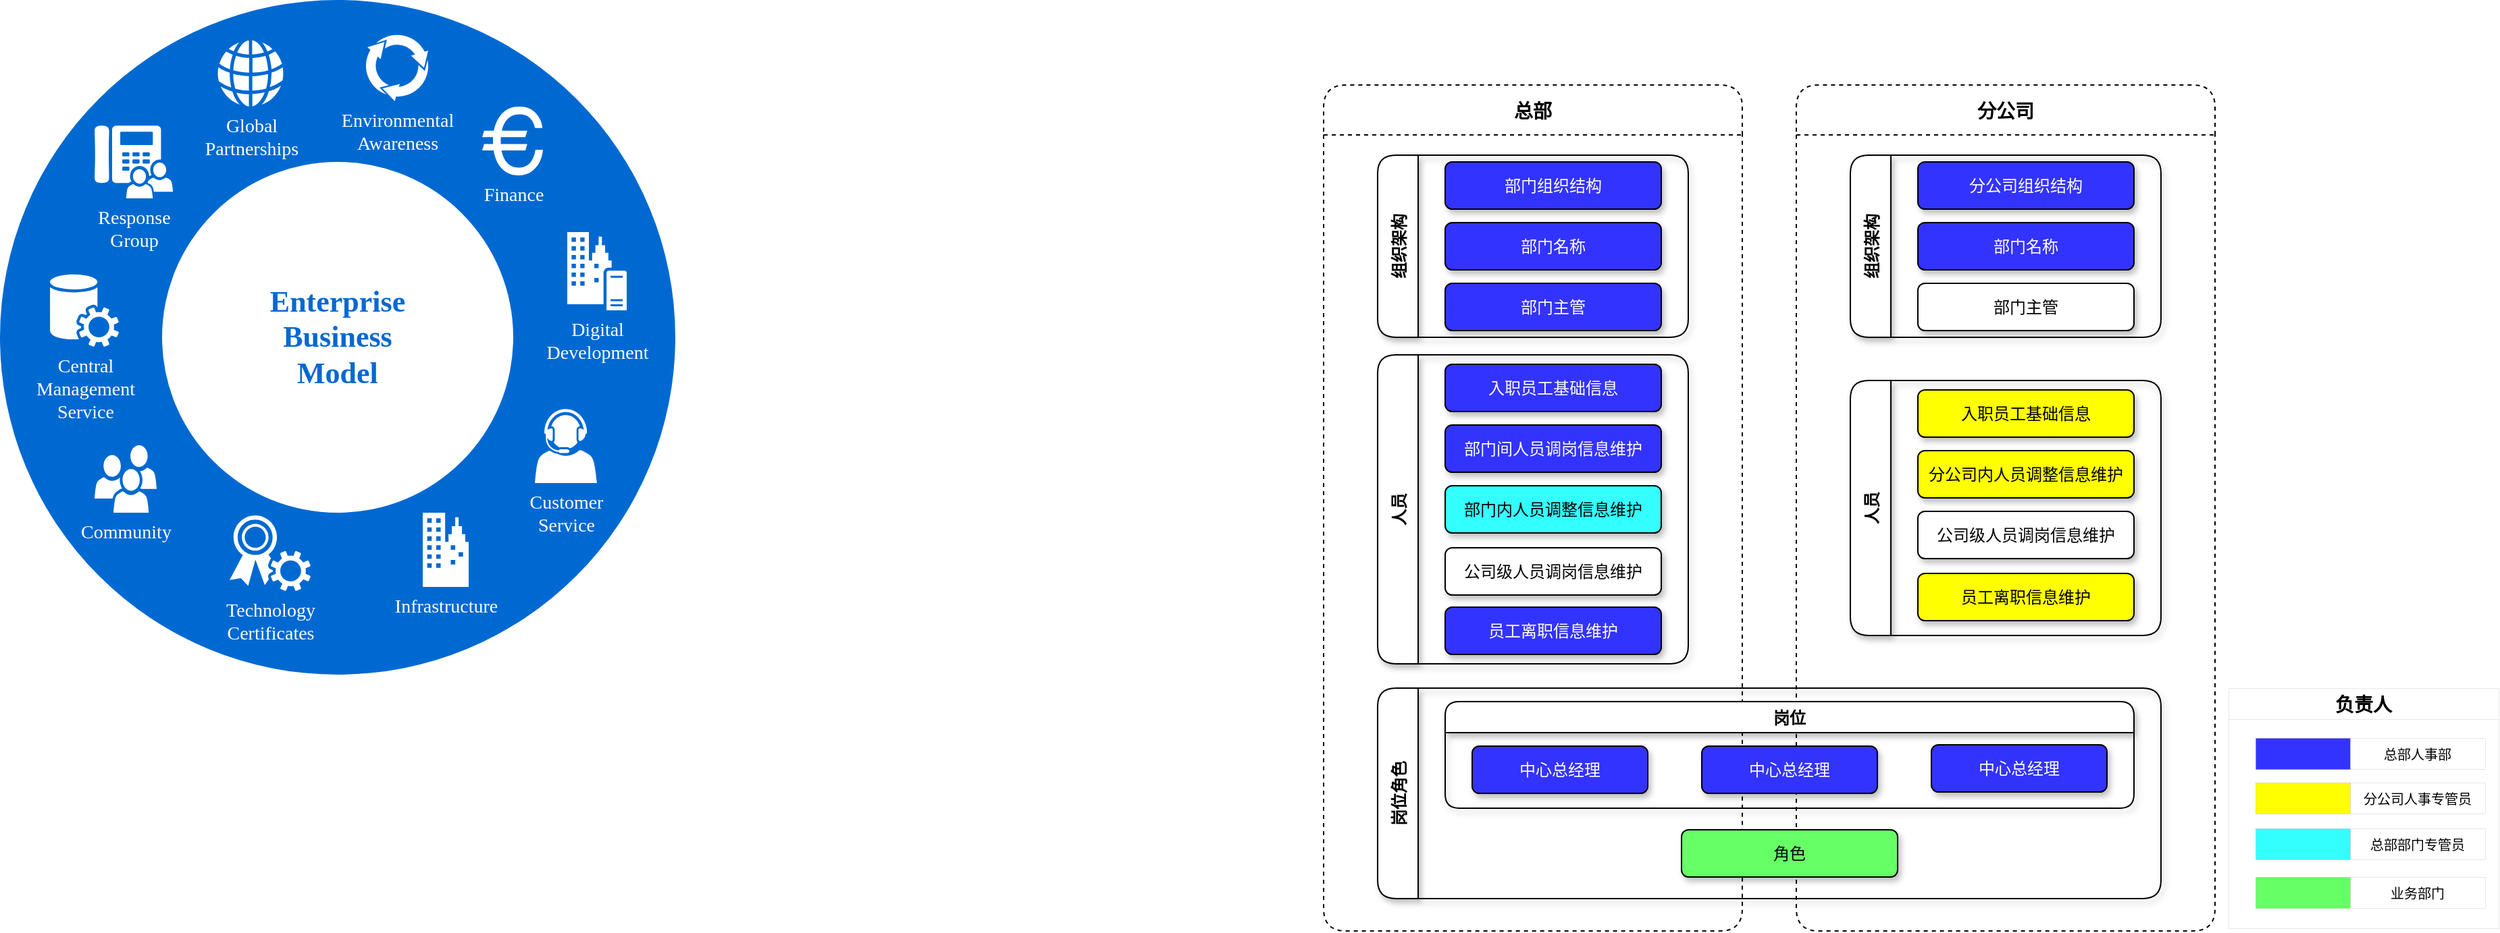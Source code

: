 <mxfile version="14.7.7" type="github">
  <diagram name="Page-1" id="3e8102d1-ef87-2e61-34e1-82d9a586fe2e">
    <mxGraphModel dx="920" dy="551" grid="1" gridSize="10" guides="1" tooltips="1" connect="1" arrows="1" fold="1" page="1" pageScale="1" pageWidth="1100" pageHeight="850" background="none" math="0" shadow="0">
      <root>
        <mxCell id="0" />
        <mxCell id="1" parent="0" />
        <mxCell id="Q0zfpDOD5F8L9mNNasFW-33" value="分公司" style="swimlane;rounded=1;dashed=1;startSize=37;fontSize=14;" vertex="1" parent="1">
          <mxGeometry x="1610" y="173" width="310" height="627" as="geometry" />
        </mxCell>
        <mxCell id="Q0zfpDOD5F8L9mNNasFW-16" value="人员" style="swimlane;horizontal=0;rounded=1;startSize=30;swimlaneLine=1;shadow=1;sketch=0;glass=0;" vertex="1" parent="Q0zfpDOD5F8L9mNNasFW-33">
          <mxGeometry x="40" y="219" width="230" height="189" as="geometry" />
        </mxCell>
        <mxCell id="Q0zfpDOD5F8L9mNNasFW-17" value="入职员工基础信息" style="rounded=1;whiteSpace=wrap;html=1;shadow=1;glass=0;sketch=0;fillColor=#FFFF00;" vertex="1" parent="Q0zfpDOD5F8L9mNNasFW-16">
          <mxGeometry x="50" y="7" width="160" height="35" as="geometry" />
        </mxCell>
        <mxCell id="Q0zfpDOD5F8L9mNNasFW-18" value="分公司内人员调整信息维护" style="rounded=1;whiteSpace=wrap;html=1;shadow=1;glass=0;sketch=0;fillColor=#FFFF00;" vertex="1" parent="Q0zfpDOD5F8L9mNNasFW-16">
          <mxGeometry x="50" y="52" width="160" height="35" as="geometry" />
        </mxCell>
        <mxCell id="Q0zfpDOD5F8L9mNNasFW-21" value="公司级人员调岗信息维护" style="rounded=1;whiteSpace=wrap;html=1;shadow=1;glass=0;sketch=0;" vertex="1" parent="Q0zfpDOD5F8L9mNNasFW-33">
          <mxGeometry x="90" y="316" width="160" height="35" as="geometry" />
        </mxCell>
        <mxCell id="Q0zfpDOD5F8L9mNNasFW-20" value="员工离职信息维护" style="rounded=1;whiteSpace=wrap;html=1;shadow=1;glass=0;sketch=0;fillColor=#FFFF00;" vertex="1" parent="Q0zfpDOD5F8L9mNNasFW-33">
          <mxGeometry x="90" y="362" width="160" height="35" as="geometry" />
        </mxCell>
        <mxCell id="70666756c84bb93c-1" value="" style="ellipse;whiteSpace=wrap;html=1;rounded=0;shadow=0;comic=0;strokeWidth=1;fontFamily=Verdana;fontSize=14;strokeColor=none;fillColor=#0069D1;" parent="1" vertex="1">
          <mxGeometry x="280" y="110" width="500" height="500" as="geometry" />
        </mxCell>
        <mxCell id="70666756c84bb93c-2" value="Enterprise&lt;div&gt;Business&lt;/div&gt;&lt;div&gt;Model&lt;/div&gt;" style="ellipse;whiteSpace=wrap;html=1;rounded=0;shadow=0;comic=0;strokeWidth=1;fontFamily=Verdana;fontSize=22;strokeColor=none;fillColor=#ffffff;fontColor=#0069D1;fontStyle=1" parent="1" vertex="1">
          <mxGeometry x="400" y="230" width="260" height="260" as="geometry" />
        </mxCell>
        <mxCell id="70666756c84bb93c-5" value="Community" style="shadow=0;dashed=0;html=1;strokeColor=none;fillColor=#ffffff;labelPosition=center;verticalLabelPosition=bottom;verticalAlign=top;shape=mxgraph.office.users.users;rounded=0;comic=0;fontFamily=Verdana;fontSize=14;fontColor=#FFFFFF;" parent="1" vertex="1">
          <mxGeometry x="350" y="440" width="46" height="50" as="geometry" />
        </mxCell>
        <mxCell id="70666756c84bb93c-6" value="Customer&lt;div&gt;Service&lt;/div&gt;" style="shadow=0;dashed=0;html=1;strokeColor=none;fillColor=#ffffff;labelPosition=center;verticalLabelPosition=bottom;verticalAlign=top;shape=mxgraph.office.users.call_center_agent;rounded=0;comic=0;fontFamily=Verdana;fontSize=14;fontColor=#FFFFFF;" parent="1" vertex="1">
          <mxGeometry x="676" y="413" width="46" height="55" as="geometry" />
        </mxCell>
        <mxCell id="70666756c84bb93c-7" value="Response&lt;div&gt;Group&lt;/div&gt;" style="shadow=0;dashed=0;html=1;strokeColor=none;fillColor=#ffffff;labelPosition=center;verticalLabelPosition=bottom;verticalAlign=top;shape=mxgraph.office.users.response_group;rounded=0;comic=0;fontFamily=Verdana;fontSize=14;fontColor=#FFFFFF;" parent="1" vertex="1">
          <mxGeometry x="350" y="203" width="58" height="54" as="geometry" />
        </mxCell>
        <mxCell id="70666756c84bb93c-8" value="Central&lt;div&gt;Management&lt;/div&gt;&lt;div&gt;Service&lt;/div&gt;" style="shadow=0;dashed=0;html=1;strokeColor=none;fillColor=#ffffff;labelPosition=center;verticalLabelPosition=bottom;verticalAlign=top;shape=mxgraph.office.services.central_management_service;rounded=0;comic=0;fontFamily=Verdana;fontSize=14;fontColor=#FFFFFF;" parent="1" vertex="1">
          <mxGeometry x="317" y="313" width="51" height="54" as="geometry" />
        </mxCell>
        <mxCell id="70666756c84bb93c-9" value="Digital&lt;div&gt;Development&lt;/div&gt;" style="shadow=0;dashed=0;html=1;strokeColor=none;fillColor=#ffffff;labelPosition=center;verticalLabelPosition=bottom;verticalAlign=top;shape=mxgraph.office.servers.on_premises_server;rounded=0;comic=0;fontFamily=Verdana;fontSize=14;fontColor=#FFFFFF;" parent="1" vertex="1">
          <mxGeometry x="700" y="282" width="44" height="58" as="geometry" />
        </mxCell>
        <mxCell id="70666756c84bb93c-10" value="Technology&lt;div&gt;Certificates&lt;/div&gt;" style="shadow=0;dashed=0;html=1;strokeColor=none;fillColor=#ffffff;labelPosition=center;verticalLabelPosition=bottom;verticalAlign=top;shape=mxgraph.office.security.token_service;rounded=0;comic=0;fontFamily=Verdana;fontSize=14;fontColor=#FFFFFF;" parent="1" vertex="1">
          <mxGeometry x="450" y="492" width="60" height="56" as="geometry" />
        </mxCell>
        <mxCell id="70666756c84bb93c-11" value="Infrastructure" style="shadow=0;dashed=0;html=1;strokeColor=none;fillColor=#ffffff;labelPosition=center;verticalLabelPosition=bottom;verticalAlign=top;shape=mxgraph.office.concepts.on_premises;rounded=0;comic=0;fontFamily=Verdana;fontSize=14;fontColor=#FFFFFF;" parent="1" vertex="1">
          <mxGeometry x="593" y="490" width="34" height="55" as="geometry" />
        </mxCell>
        <mxCell id="70666756c84bb93c-12" value="Global&lt;div&gt;Partnerships&lt;/div&gt;" style="shadow=0;dashed=0;html=1;strokeColor=none;fillColor=#ffffff;labelPosition=center;verticalLabelPosition=bottom;verticalAlign=top;shape=mxgraph.office.concepts.globe_internet;rounded=0;comic=0;fontFamily=Verdana;fontSize=14;fontColor=#FFFFFF;" parent="1" vertex="1">
          <mxGeometry x="441" y="140" width="49" height="49" as="geometry" />
        </mxCell>
        <mxCell id="70666756c84bb93c-13" value="Environmental&lt;div&gt;Awareness&lt;/div&gt;" style="shadow=0;dashed=0;html=1;strokeColor=none;shape=mxgraph.mscae.general.continuous_cycle;fillColor=#ffffff;rounded=0;comic=0;fontFamily=Verdana;fontSize=14;fontColor=#FFFFFF;verticalAlign=top;labelPosition=center;verticalLabelPosition=bottom;align=center;" parent="1" vertex="1">
          <mxGeometry x="550" y="135" width="48" height="50" as="geometry" />
        </mxCell>
        <mxCell id="70666756c84bb93c-15" value="Finance" style="shape=mxgraph.signs.travel.euro;html=1;fillColor=#ffffff;strokeColor=none;verticalLabelPosition=bottom;verticalAlign=top;align=center;rounded=0;shadow=0;dashed=0;comic=0;fontFamily=Verdana;fontSize=14;fontColor=#FFFFFF;" parent="1" vertex="1">
          <mxGeometry x="637" y="189" width="45" height="51" as="geometry" />
        </mxCell>
        <mxCell id="Q0zfpDOD5F8L9mNNasFW-1" value="总部" style="swimlane;rounded=1;dashed=1;startSize=37;fontSize=14;swimlaneLine=1;" vertex="1" parent="1">
          <mxGeometry x="1260" y="173" width="310" height="627" as="geometry" />
        </mxCell>
        <mxCell id="Q0zfpDOD5F8L9mNNasFW-2" value="组织架构" style="swimlane;horizontal=0;rounded=1;startSize=30;swimlaneLine=1;shadow=1;sketch=0;glass=0;" vertex="1" parent="1">
          <mxGeometry x="1300" y="225" width="230" height="135" as="geometry" />
        </mxCell>
        <mxCell id="Q0zfpDOD5F8L9mNNasFW-3" value="部门组织结构" style="rounded=1;whiteSpace=wrap;html=1;shadow=1;glass=0;sketch=0;fillColor=#3333FF;fontColor=#FFFFFF;" vertex="1" parent="Q0zfpDOD5F8L9mNNasFW-2">
          <mxGeometry x="50" y="5" width="160" height="35" as="geometry" />
        </mxCell>
        <mxCell id="Q0zfpDOD5F8L9mNNasFW-4" value="部门名称" style="rounded=1;whiteSpace=wrap;html=1;shadow=1;glass=0;sketch=0;fillColor=#3333FF;fontColor=#FFFFFF;" vertex="1" parent="Q0zfpDOD5F8L9mNNasFW-2">
          <mxGeometry x="50" y="50" width="160" height="35" as="geometry" />
        </mxCell>
        <mxCell id="Q0zfpDOD5F8L9mNNasFW-5" value="部门主管" style="rounded=1;whiteSpace=wrap;html=1;shadow=1;glass=0;sketch=0;fillColor=#3333FF;fontColor=#FFFFFF;" vertex="1" parent="Q0zfpDOD5F8L9mNNasFW-2">
          <mxGeometry x="50" y="95" width="160" height="35" as="geometry" />
        </mxCell>
        <mxCell id="Q0zfpDOD5F8L9mNNasFW-6" value="人员" style="swimlane;horizontal=0;rounded=1;startSize=30;swimlaneLine=1;shadow=1;sketch=0;glass=0;" vertex="1" parent="1">
          <mxGeometry x="1300" y="373" width="230" height="229" as="geometry" />
        </mxCell>
        <mxCell id="Q0zfpDOD5F8L9mNNasFW-7" value="入职员工基础信息" style="rounded=1;whiteSpace=wrap;html=1;shadow=1;glass=0;sketch=0;fillColor=#3333FF;fontColor=#FFFFFF;" vertex="1" parent="Q0zfpDOD5F8L9mNNasFW-6">
          <mxGeometry x="50" y="7" width="160" height="35" as="geometry" />
        </mxCell>
        <mxCell id="Q0zfpDOD5F8L9mNNasFW-8" value="部门间人员调岗信息维护" style="rounded=1;whiteSpace=wrap;html=1;shadow=1;glass=0;sketch=0;fillColor=#3333FF;fontColor=#FFFFFF;" vertex="1" parent="Q0zfpDOD5F8L9mNNasFW-6">
          <mxGeometry x="50" y="52" width="160" height="35" as="geometry" />
        </mxCell>
        <mxCell id="Q0zfpDOD5F8L9mNNasFW-9" value="部门内人员调整信息维护" style="rounded=1;whiteSpace=wrap;html=1;shadow=1;glass=0;sketch=0;fillColor=#33FFFF;" vertex="1" parent="Q0zfpDOD5F8L9mNNasFW-6">
          <mxGeometry x="50" y="97" width="160" height="35" as="geometry" />
        </mxCell>
        <mxCell id="Q0zfpDOD5F8L9mNNasFW-10" value="员工离职信息维护" style="rounded=1;whiteSpace=wrap;html=1;shadow=1;glass=0;sketch=0;fillColor=#3333FF;fontColor=#FFFFFF;" vertex="1" parent="Q0zfpDOD5F8L9mNNasFW-6">
          <mxGeometry x="50" y="187" width="160" height="35" as="geometry" />
        </mxCell>
        <mxCell id="Q0zfpDOD5F8L9mNNasFW-11" value="公司级人员调岗信息维护" style="rounded=1;whiteSpace=wrap;html=1;shadow=1;glass=0;sketch=0;" vertex="1" parent="Q0zfpDOD5F8L9mNNasFW-6">
          <mxGeometry x="50" y="143" width="160" height="35" as="geometry" />
        </mxCell>
        <mxCell id="Q0zfpDOD5F8L9mNNasFW-12" value="组织架构" style="swimlane;horizontal=0;rounded=1;startSize=30;swimlaneLine=1;shadow=1;sketch=0;glass=0;" vertex="1" parent="1">
          <mxGeometry x="1650" y="225" width="230" height="135" as="geometry">
            <mxRectangle x="1650" y="225" width="30" height="70" as="alternateBounds" />
          </mxGeometry>
        </mxCell>
        <mxCell id="Q0zfpDOD5F8L9mNNasFW-13" value="分公司组织结构" style="rounded=1;whiteSpace=wrap;html=1;shadow=1;glass=0;sketch=0;fillColor=#3333FF;fontColor=#FFFFFF;" vertex="1" parent="Q0zfpDOD5F8L9mNNasFW-12">
          <mxGeometry x="50" y="5" width="160" height="35" as="geometry" />
        </mxCell>
        <mxCell id="Q0zfpDOD5F8L9mNNasFW-14" value="部门名称" style="rounded=1;whiteSpace=wrap;html=1;shadow=1;glass=0;sketch=0;fillColor=#3333FF;fontColor=#FFFFFF;" vertex="1" parent="Q0zfpDOD5F8L9mNNasFW-12">
          <mxGeometry x="50" y="50" width="160" height="35" as="geometry" />
        </mxCell>
        <mxCell id="Q0zfpDOD5F8L9mNNasFW-15" value="部门主管" style="rounded=1;whiteSpace=wrap;html=1;shadow=1;glass=0;sketch=0;" vertex="1" parent="Q0zfpDOD5F8L9mNNasFW-12">
          <mxGeometry x="50" y="95" width="160" height="35" as="geometry" />
        </mxCell>
        <mxCell id="Q0zfpDOD5F8L9mNNasFW-22" value="岗位角色" style="swimlane;horizontal=0;rounded=1;shadow=1;glass=0;sketch=0;startSize=30;" vertex="1" parent="1">
          <mxGeometry x="1300" y="620" width="580" height="156" as="geometry" />
        </mxCell>
        <mxCell id="Q0zfpDOD5F8L9mNNasFW-23" value="岗位" style="swimlane;rounded=1;shadow=1;glass=0;sketch=0;" vertex="1" parent="Q0zfpDOD5F8L9mNNasFW-22">
          <mxGeometry x="50" y="10" width="510" height="79" as="geometry" />
        </mxCell>
        <mxCell id="Q0zfpDOD5F8L9mNNasFW-24" value="中心总经理" style="rounded=1;whiteSpace=wrap;html=1;shadow=1;glass=0;sketch=0;fillColor=#3333FF;fontColor=#FFFFFF;" vertex="1" parent="Q0zfpDOD5F8L9mNNasFW-23">
          <mxGeometry x="20" y="33" width="130" height="35" as="geometry" />
        </mxCell>
        <mxCell id="Q0zfpDOD5F8L9mNNasFW-27" value="中心总经理" style="rounded=1;whiteSpace=wrap;html=1;shadow=1;glass=0;sketch=0;fillColor=#3333FF;fontColor=#FFFFFF;" vertex="1" parent="Q0zfpDOD5F8L9mNNasFW-23">
          <mxGeometry x="360" y="32" width="130" height="35" as="geometry" />
        </mxCell>
        <mxCell id="Q0zfpDOD5F8L9mNNasFW-31" value="角色" style="rounded=1;whiteSpace=wrap;html=1;shadow=1;glass=0;sketch=0;fillColor=#66FF66;" vertex="1" parent="Q0zfpDOD5F8L9mNNasFW-22">
          <mxGeometry x="225" y="105" width="160" height="35" as="geometry" />
        </mxCell>
        <mxCell id="Q0zfpDOD5F8L9mNNasFW-26" value="中心总经理" style="rounded=1;whiteSpace=wrap;html=1;shadow=1;glass=0;sketch=0;fillColor=#3333FF;fontColor=#FFFFFF;" vertex="1" parent="1">
          <mxGeometry x="1540" y="663" width="130" height="35" as="geometry" />
        </mxCell>
        <mxCell id="Q0zfpDOD5F8L9mNNasFW-34" value="负责人" style="swimlane;rounded=0;shadow=0;glass=0;sketch=0;fontSize=14;strokeWidth=0;" vertex="1" parent="1">
          <mxGeometry x="1930" y="620" width="200" height="178" as="geometry" />
        </mxCell>
        <mxCell id="Q0zfpDOD5F8L9mNNasFW-35" value="" style="rounded=0;whiteSpace=wrap;html=1;shadow=0;glass=0;sketch=0;fontSize=14;fillColor=#3333FF;strokeWidth=0;" vertex="1" parent="Q0zfpDOD5F8L9mNNasFW-34">
          <mxGeometry x="20" y="37" width="70" height="23" as="geometry" />
        </mxCell>
        <mxCell id="Q0zfpDOD5F8L9mNNasFW-36" value="总部人事部" style="rounded=0;whiteSpace=wrap;html=1;shadow=0;glass=0;sketch=0;fontSize=10;strokeWidth=0;" vertex="1" parent="Q0zfpDOD5F8L9mNNasFW-34">
          <mxGeometry x="90" y="37" width="100" height="23" as="geometry" />
        </mxCell>
        <mxCell id="Q0zfpDOD5F8L9mNNasFW-37" value="" style="rounded=0;whiteSpace=wrap;html=1;shadow=0;glass=0;sketch=0;fontSize=14;strokeWidth=0;fillColor=#FFFF00;" vertex="1" parent="Q0zfpDOD5F8L9mNNasFW-34">
          <mxGeometry x="20" y="70" width="70" height="23" as="geometry" />
        </mxCell>
        <mxCell id="Q0zfpDOD5F8L9mNNasFW-38" value="分公司人事专管员" style="rounded=0;whiteSpace=wrap;html=1;shadow=0;glass=0;sketch=0;fontSize=10;strokeWidth=0;" vertex="1" parent="Q0zfpDOD5F8L9mNNasFW-34">
          <mxGeometry x="90" y="70" width="100" height="23" as="geometry" />
        </mxCell>
        <mxCell id="Q0zfpDOD5F8L9mNNasFW-39" value="" style="rounded=0;whiteSpace=wrap;html=1;shadow=0;glass=0;sketch=0;fontSize=14;strokeWidth=0;fillColor=#33FFFF;" vertex="1" parent="Q0zfpDOD5F8L9mNNasFW-34">
          <mxGeometry x="20" y="104" width="70" height="23" as="geometry" />
        </mxCell>
        <mxCell id="Q0zfpDOD5F8L9mNNasFW-40" value="总部部门专管员" style="rounded=0;whiteSpace=wrap;html=1;shadow=0;glass=0;sketch=0;fontSize=10;strokeWidth=0;" vertex="1" parent="Q0zfpDOD5F8L9mNNasFW-34">
          <mxGeometry x="90" y="104" width="100" height="23" as="geometry" />
        </mxCell>
        <mxCell id="Q0zfpDOD5F8L9mNNasFW-41" value="" style="rounded=0;whiteSpace=wrap;html=1;shadow=0;glass=0;sketch=0;fontSize=14;strokeWidth=0;fillColor=#66FF66;" vertex="1" parent="Q0zfpDOD5F8L9mNNasFW-34">
          <mxGeometry x="20" y="140" width="70" height="23" as="geometry" />
        </mxCell>
        <mxCell id="Q0zfpDOD5F8L9mNNasFW-42" value="业务部门" style="rounded=0;whiteSpace=wrap;html=1;shadow=0;glass=0;sketch=0;fontSize=10;strokeWidth=0;" vertex="1" parent="Q0zfpDOD5F8L9mNNasFW-34">
          <mxGeometry x="90" y="140" width="100" height="23" as="geometry" />
        </mxCell>
      </root>
    </mxGraphModel>
  </diagram>
</mxfile>
